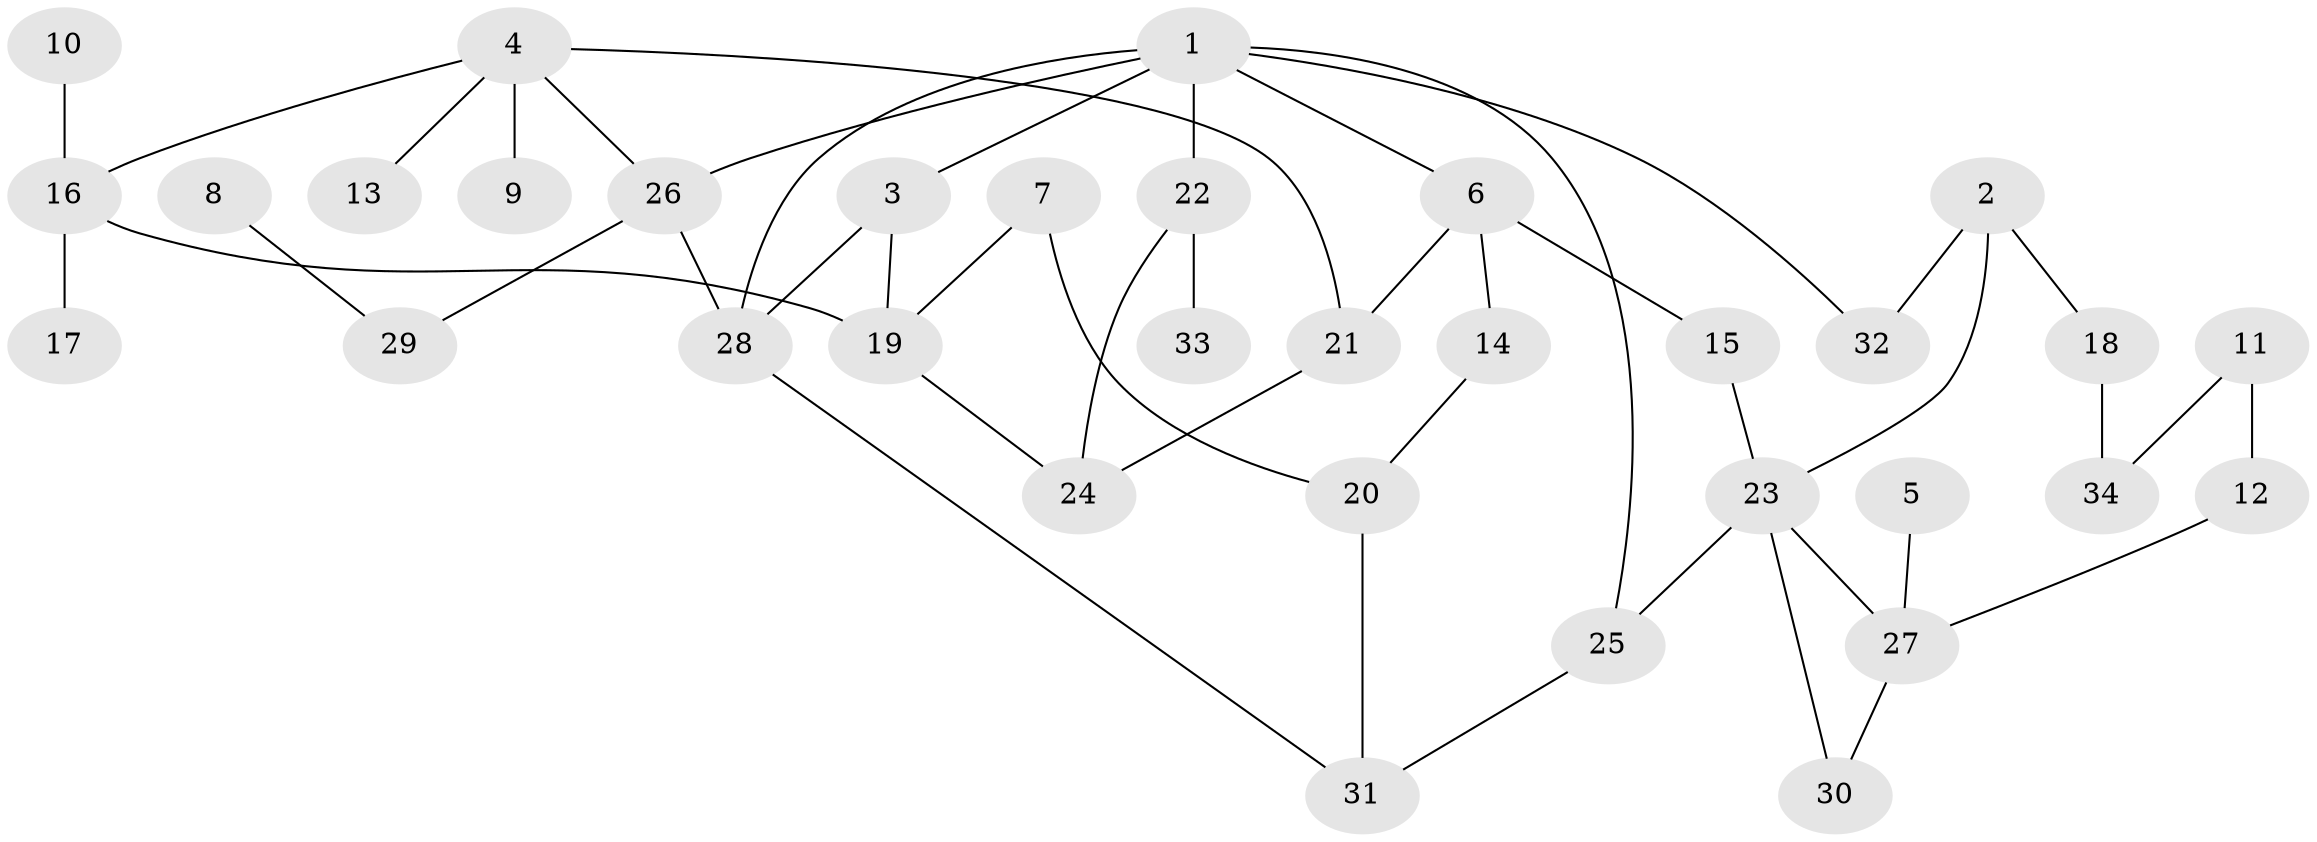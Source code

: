 // original degree distribution, {2: 0.2835820895522388, 5: 0.05970149253731343, 4: 0.08955223880597014, 3: 0.208955223880597, 6: 0.029850746268656716, 1: 0.3283582089552239}
// Generated by graph-tools (version 1.1) at 2025/25/03/09/25 03:25:36]
// undirected, 34 vertices, 46 edges
graph export_dot {
graph [start="1"]
  node [color=gray90,style=filled];
  1;
  2;
  3;
  4;
  5;
  6;
  7;
  8;
  9;
  10;
  11;
  12;
  13;
  14;
  15;
  16;
  17;
  18;
  19;
  20;
  21;
  22;
  23;
  24;
  25;
  26;
  27;
  28;
  29;
  30;
  31;
  32;
  33;
  34;
  1 -- 3 [weight=1.0];
  1 -- 6 [weight=1.0];
  1 -- 22 [weight=1.0];
  1 -- 25 [weight=1.0];
  1 -- 26 [weight=1.0];
  1 -- 28 [weight=1.0];
  1 -- 32 [weight=1.0];
  2 -- 18 [weight=1.0];
  2 -- 23 [weight=1.0];
  2 -- 32 [weight=1.0];
  3 -- 19 [weight=1.0];
  3 -- 28 [weight=1.0];
  4 -- 9 [weight=1.0];
  4 -- 13 [weight=1.0];
  4 -- 16 [weight=1.0];
  4 -- 21 [weight=1.0];
  4 -- 26 [weight=1.0];
  5 -- 27 [weight=1.0];
  6 -- 14 [weight=1.0];
  6 -- 15 [weight=1.0];
  6 -- 21 [weight=1.0];
  7 -- 19 [weight=1.0];
  7 -- 20 [weight=1.0];
  8 -- 29 [weight=1.0];
  10 -- 16 [weight=1.0];
  11 -- 12 [weight=1.0];
  11 -- 34 [weight=1.0];
  12 -- 27 [weight=1.0];
  14 -- 20 [weight=1.0];
  15 -- 23 [weight=1.0];
  16 -- 17 [weight=1.0];
  16 -- 19 [weight=1.0];
  18 -- 34 [weight=1.0];
  19 -- 24 [weight=1.0];
  20 -- 31 [weight=1.0];
  21 -- 24 [weight=1.0];
  22 -- 24 [weight=1.0];
  22 -- 33 [weight=1.0];
  23 -- 25 [weight=1.0];
  23 -- 27 [weight=1.0];
  23 -- 30 [weight=1.0];
  25 -- 31 [weight=1.0];
  26 -- 28 [weight=1.0];
  26 -- 29 [weight=1.0];
  27 -- 30 [weight=1.0];
  28 -- 31 [weight=1.0];
}
